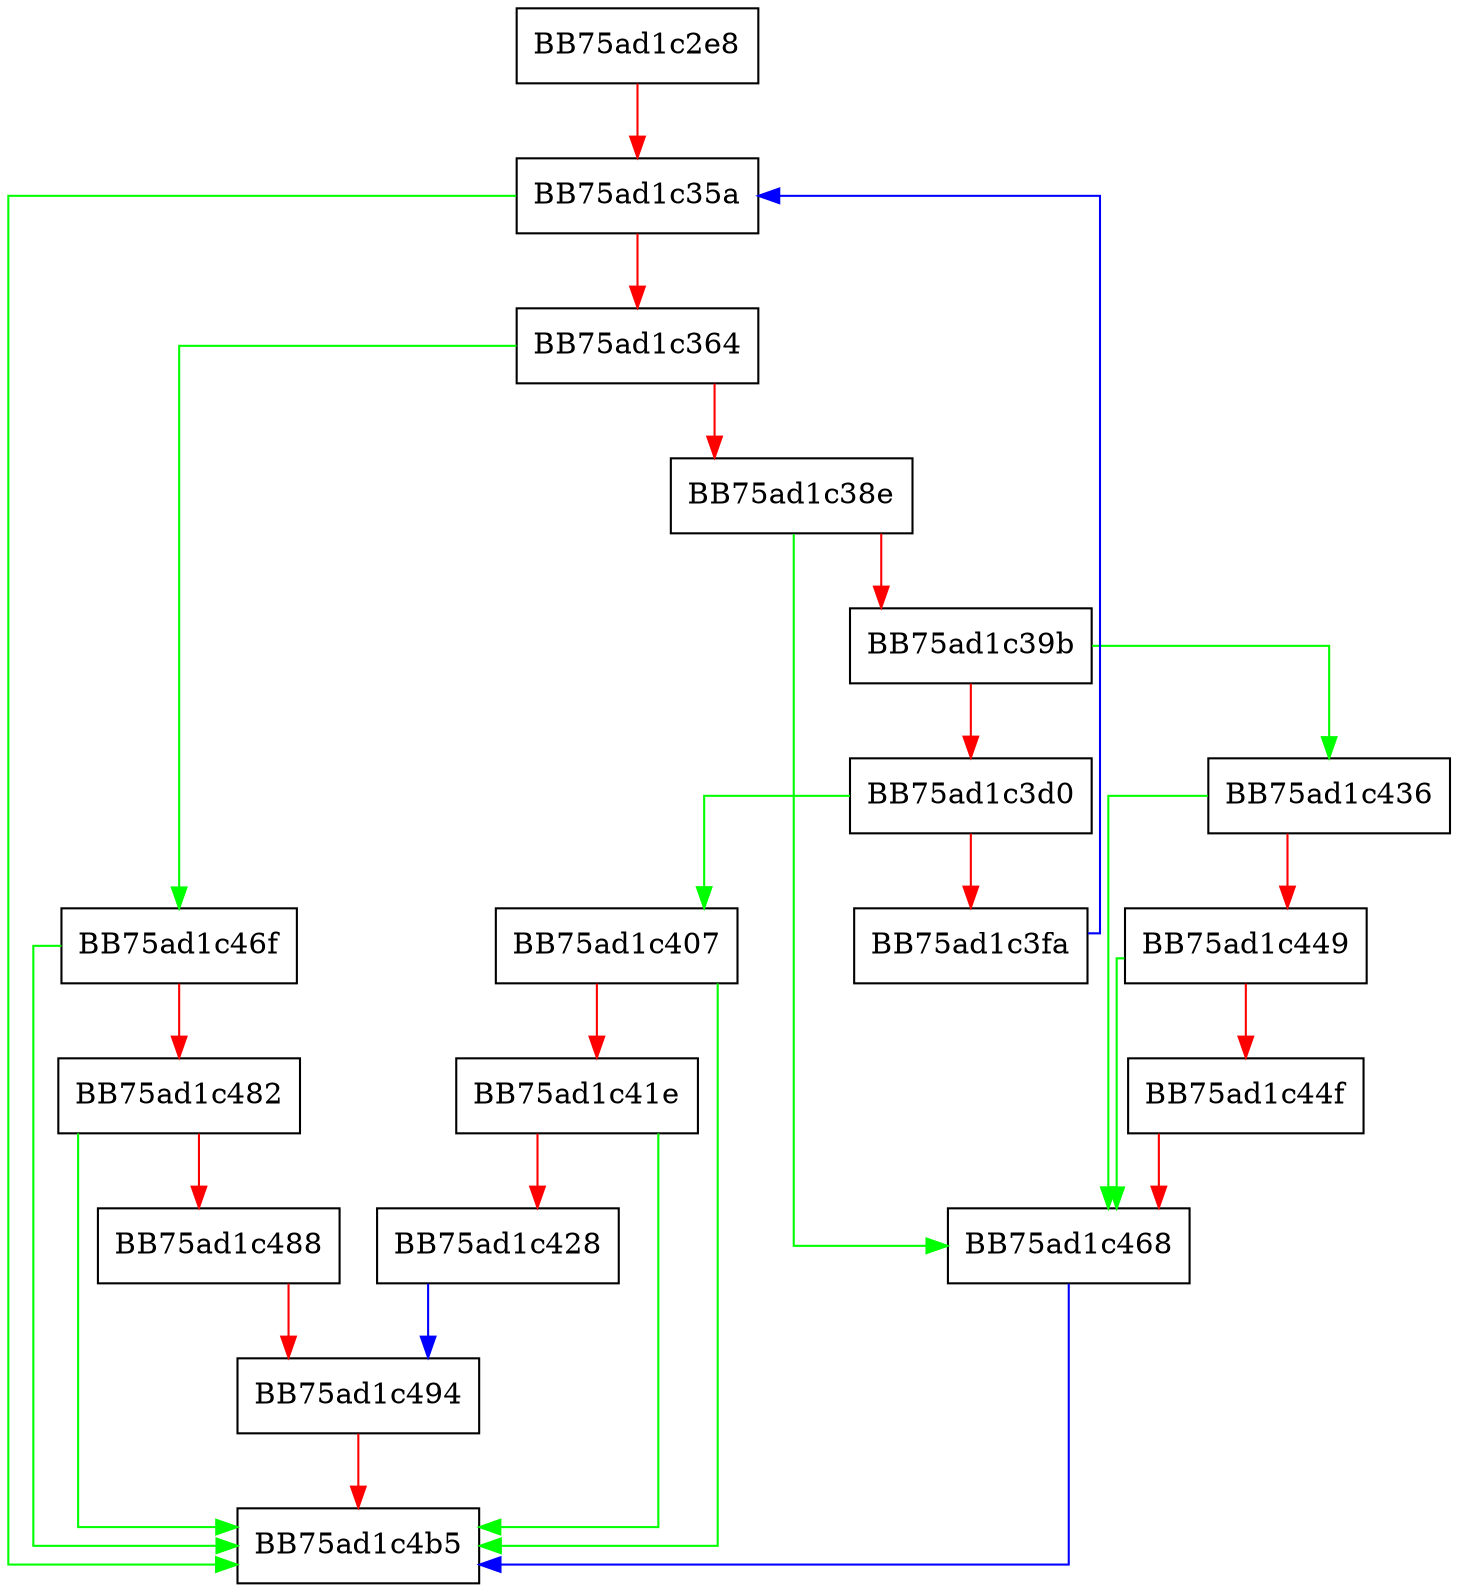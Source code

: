 digraph RebuildSections {
  node [shape="box"];
  graph [splines=ortho];
  BB75ad1c2e8 -> BB75ad1c35a [color="red"];
  BB75ad1c35a -> BB75ad1c4b5 [color="green"];
  BB75ad1c35a -> BB75ad1c364 [color="red"];
  BB75ad1c364 -> BB75ad1c46f [color="green"];
  BB75ad1c364 -> BB75ad1c38e [color="red"];
  BB75ad1c38e -> BB75ad1c468 [color="green"];
  BB75ad1c38e -> BB75ad1c39b [color="red"];
  BB75ad1c39b -> BB75ad1c436 [color="green"];
  BB75ad1c39b -> BB75ad1c3d0 [color="red"];
  BB75ad1c3d0 -> BB75ad1c407 [color="green"];
  BB75ad1c3d0 -> BB75ad1c3fa [color="red"];
  BB75ad1c3fa -> BB75ad1c35a [color="blue"];
  BB75ad1c407 -> BB75ad1c4b5 [color="green"];
  BB75ad1c407 -> BB75ad1c41e [color="red"];
  BB75ad1c41e -> BB75ad1c4b5 [color="green"];
  BB75ad1c41e -> BB75ad1c428 [color="red"];
  BB75ad1c428 -> BB75ad1c494 [color="blue"];
  BB75ad1c436 -> BB75ad1c468 [color="green"];
  BB75ad1c436 -> BB75ad1c449 [color="red"];
  BB75ad1c449 -> BB75ad1c468 [color="green"];
  BB75ad1c449 -> BB75ad1c44f [color="red"];
  BB75ad1c44f -> BB75ad1c468 [color="red"];
  BB75ad1c468 -> BB75ad1c4b5 [color="blue"];
  BB75ad1c46f -> BB75ad1c4b5 [color="green"];
  BB75ad1c46f -> BB75ad1c482 [color="red"];
  BB75ad1c482 -> BB75ad1c4b5 [color="green"];
  BB75ad1c482 -> BB75ad1c488 [color="red"];
  BB75ad1c488 -> BB75ad1c494 [color="red"];
  BB75ad1c494 -> BB75ad1c4b5 [color="red"];
}